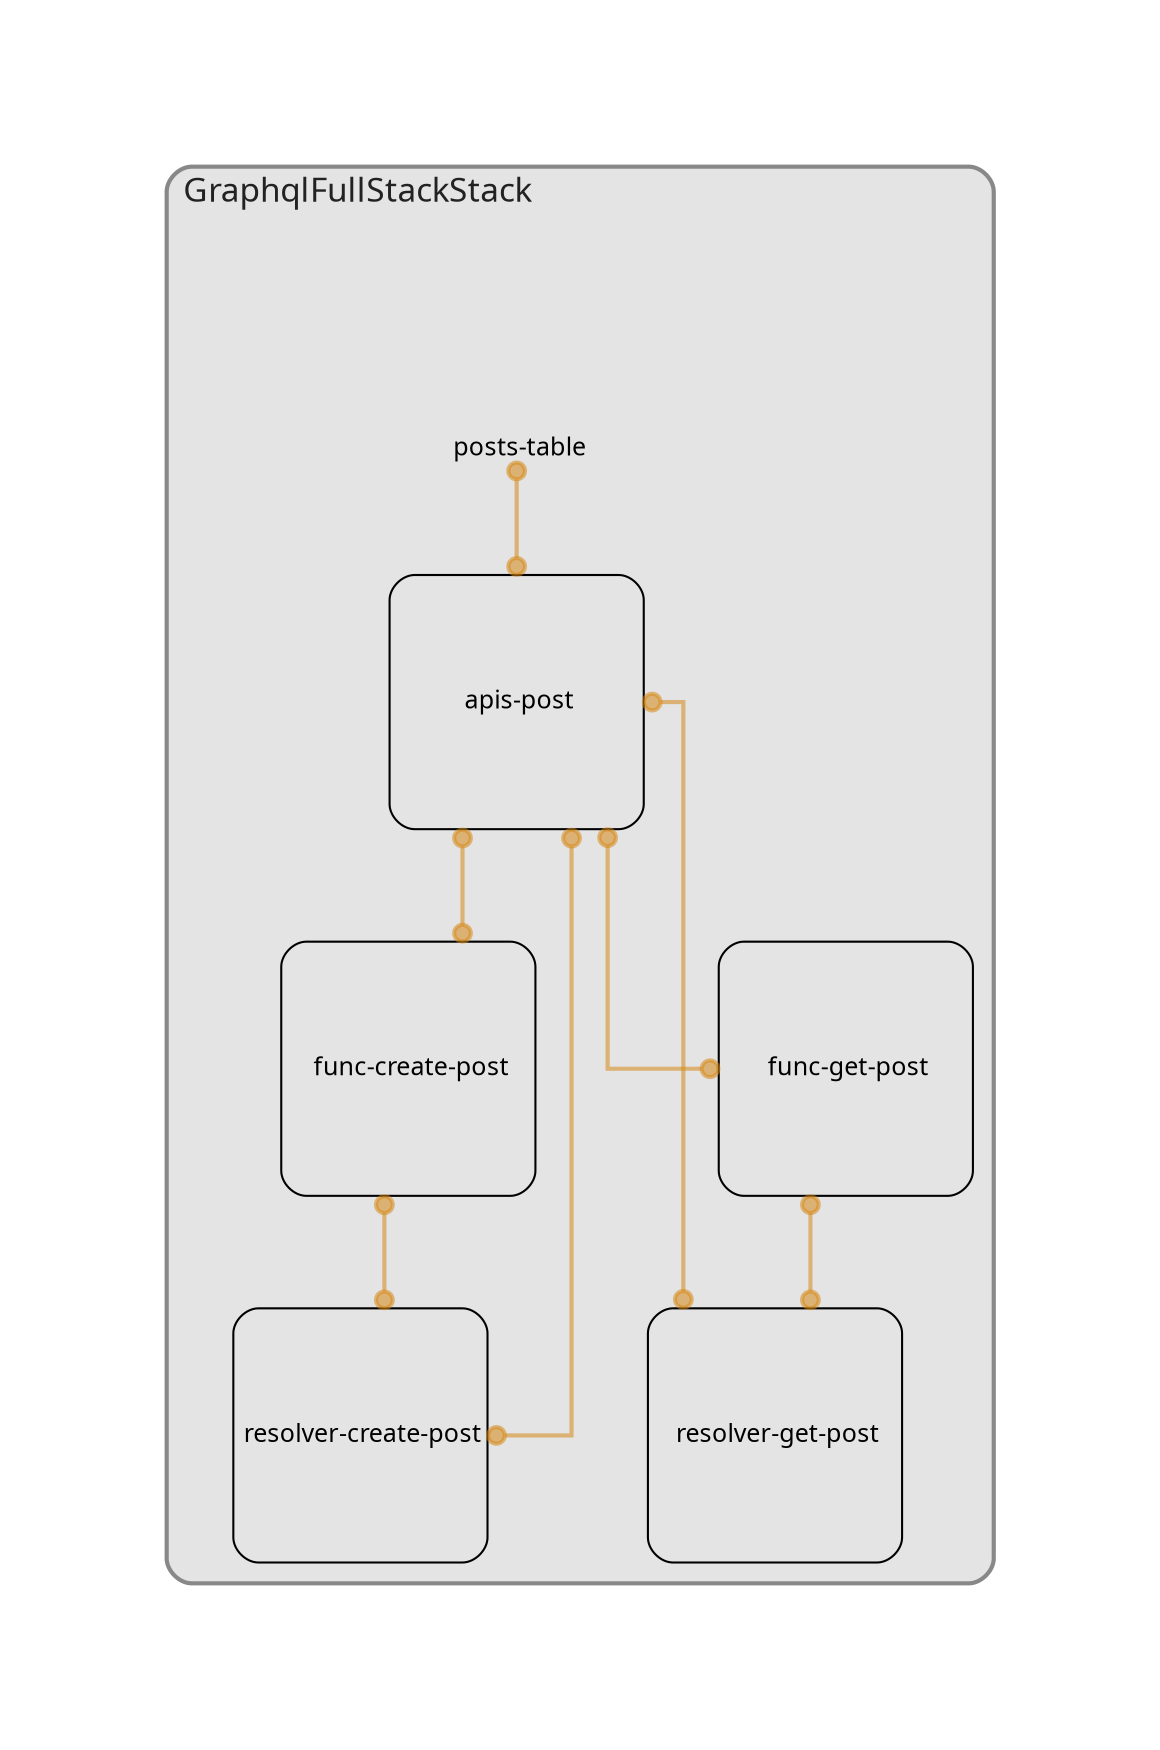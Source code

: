 digraph "Diagram" {
  splines = "ortho";
  pad = "1.0";
  nodesep = "0.60";
  ranksep = "0.75";
  fontname = "Sans-Serif";
  fontsize = "15";
  dpi = "200";
  rankdir = "BT";
  compound = "true";
  fontcolor = "#222222";
  edge [
    color = "#D5871488",
    penwidth = 2,
    arrowhead = "dot",
    arrowtail = "dot",
  ];
  node [
    shape = "box",
    style = "rounded",
    fixedsize = true,
    width = 1.7,
    height = 1.7,
    labelloc = "c",
    imagescale = true,
    fontname = "Sans-Serif",
    fontsize = 8,
    margin = 8,
  ];
  subgraph "GraphqlFullStackStack" {
    subgraph "cluster-SubGraph.GraphqlFullStackStack" {
      graph [
        label = "GraphqlFullStackStack",
        labelloc = "b",
        labeljust = "l",
        margin = "10",
        fontsize = "16",
        penwidth = "2",
        pencolor = "#888888",
        style = "filled,rounded",
        fillcolor = "#e4e4e4",
      ];
      "GraphqlFullStackStack/apis-post" [
        label = " apis-post",
        fontsize = 12,
      ];
      "GraphqlFullStackStack/posts-table" [
        label = " posts-table",
        fontsize = 12,
        image = "/home/danidan/vscode/iac/cdk/stacks/personal/graphql-full-stack/infrastructure/node_modules/cdk-dia/icons/aws/Service/Arch_Database/64/Arch_Amazon-DynamoDB_64@5x.png",
        imagescale = "true",
        imagepos = "tc",
        penwidth = "0",
        shape = "node",
        fixedsize = "true",
        labelloc = "b",
        width = 1.2,
        height = 1.466,
      ];
      "GraphqlFullStackStack/func-get-post" [
        label = " func-get-post",
        fontsize = 12,
      ];
      "GraphqlFullStackStack/func-create-post" [
        label = " func-create-post",
        fontsize = 12,
      ];
      "GraphqlFullStackStack/resolver-get-post" [
        label = " resolver-get-post",
        fontsize = 12,
      ];
      "GraphqlFullStackStack/resolver-create-post" [
        label = " resolver-create-post",
        fontsize = 12,
      ];
    }
  }
  "GraphqlFullStackStack/apis-post" -> "GraphqlFullStackStack/posts-table" [
    dir = "both",
  ];
  "GraphqlFullStackStack/func-get-post" -> "GraphqlFullStackStack/apis-post" [
    dir = "both",
  ];
  "GraphqlFullStackStack/func-create-post" -> "GraphqlFullStackStack/apis-post" [
    dir = "both",
  ];
  "GraphqlFullStackStack/resolver-get-post" -> "GraphqlFullStackStack/apis-post" [
    dir = "both",
  ];
  "GraphqlFullStackStack/resolver-get-post" -> "GraphqlFullStackStack/func-get-post" [
    dir = "both",
  ];
  "GraphqlFullStackStack/resolver-create-post" -> "GraphqlFullStackStack/apis-post" [
    dir = "both",
  ];
  "GraphqlFullStackStack/resolver-create-post" -> "GraphqlFullStackStack/func-create-post" [
    dir = "both",
  ];
}